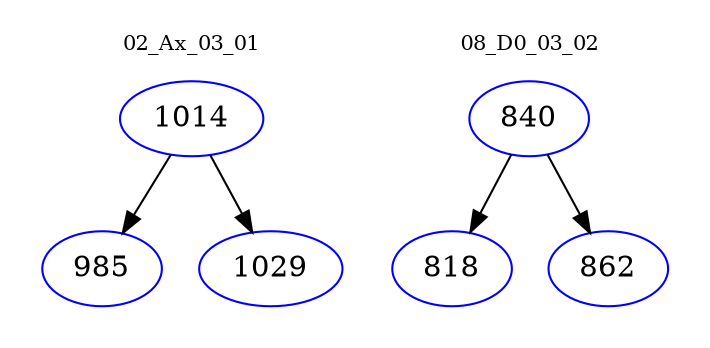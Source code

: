 digraph{
subgraph cluster_0 {
color = white
label = "02_Ax_03_01";
fontsize=10;
T0_1014 [label="1014", color="blue"]
T0_1014 -> T0_985 [color="black"]
T0_985 [label="985", color="blue"]
T0_1014 -> T0_1029 [color="black"]
T0_1029 [label="1029", color="blue"]
}
subgraph cluster_1 {
color = white
label = "08_D0_03_02";
fontsize=10;
T1_840 [label="840", color="blue"]
T1_840 -> T1_818 [color="black"]
T1_818 [label="818", color="blue"]
T1_840 -> T1_862 [color="black"]
T1_862 [label="862", color="blue"]
}
}
